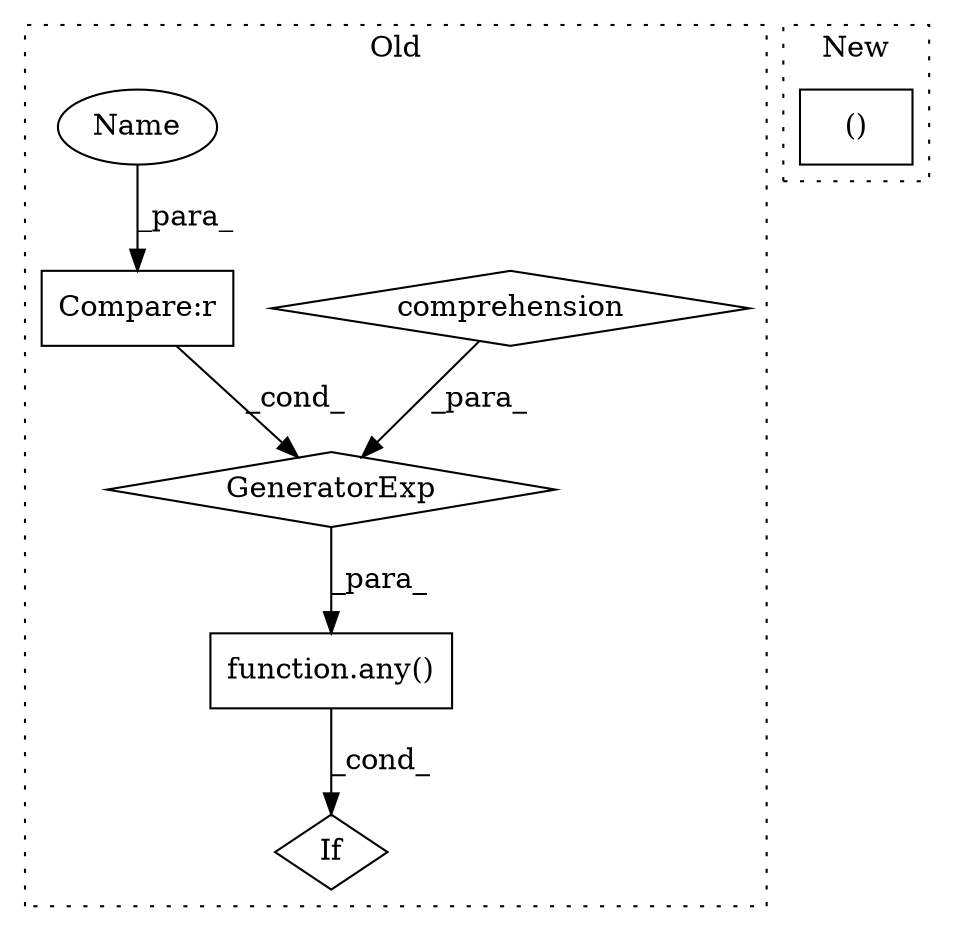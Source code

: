 digraph G {
subgraph cluster0 {
1 [label="function.any()" a="75" s="4348,4355" l="4,42" shape="box"];
3 [label="comprehension" a="45" s="4368" l="3" shape="diamond"];
4 [label="GeneratorExp" a="55" s="4352" l="3" shape="diamond"];
5 [label="If" a="96" s="4345" l="3" shape="diamond"];
6 [label="Compare:r" a="40" s="4352" l="15" shape="box"];
7 [label="Name" a="87" s="4352" l="3" shape="ellipse"];
label = "Old";
style="dotted";
}
subgraph cluster1 {
2 [label="()" a="54" s="2422" l="45" shape="box"];
label = "New";
style="dotted";
}
1 -> 5 [label="_cond_"];
3 -> 4 [label="_para_"];
4 -> 1 [label="_para_"];
6 -> 4 [label="_cond_"];
7 -> 6 [label="_para_"];
}